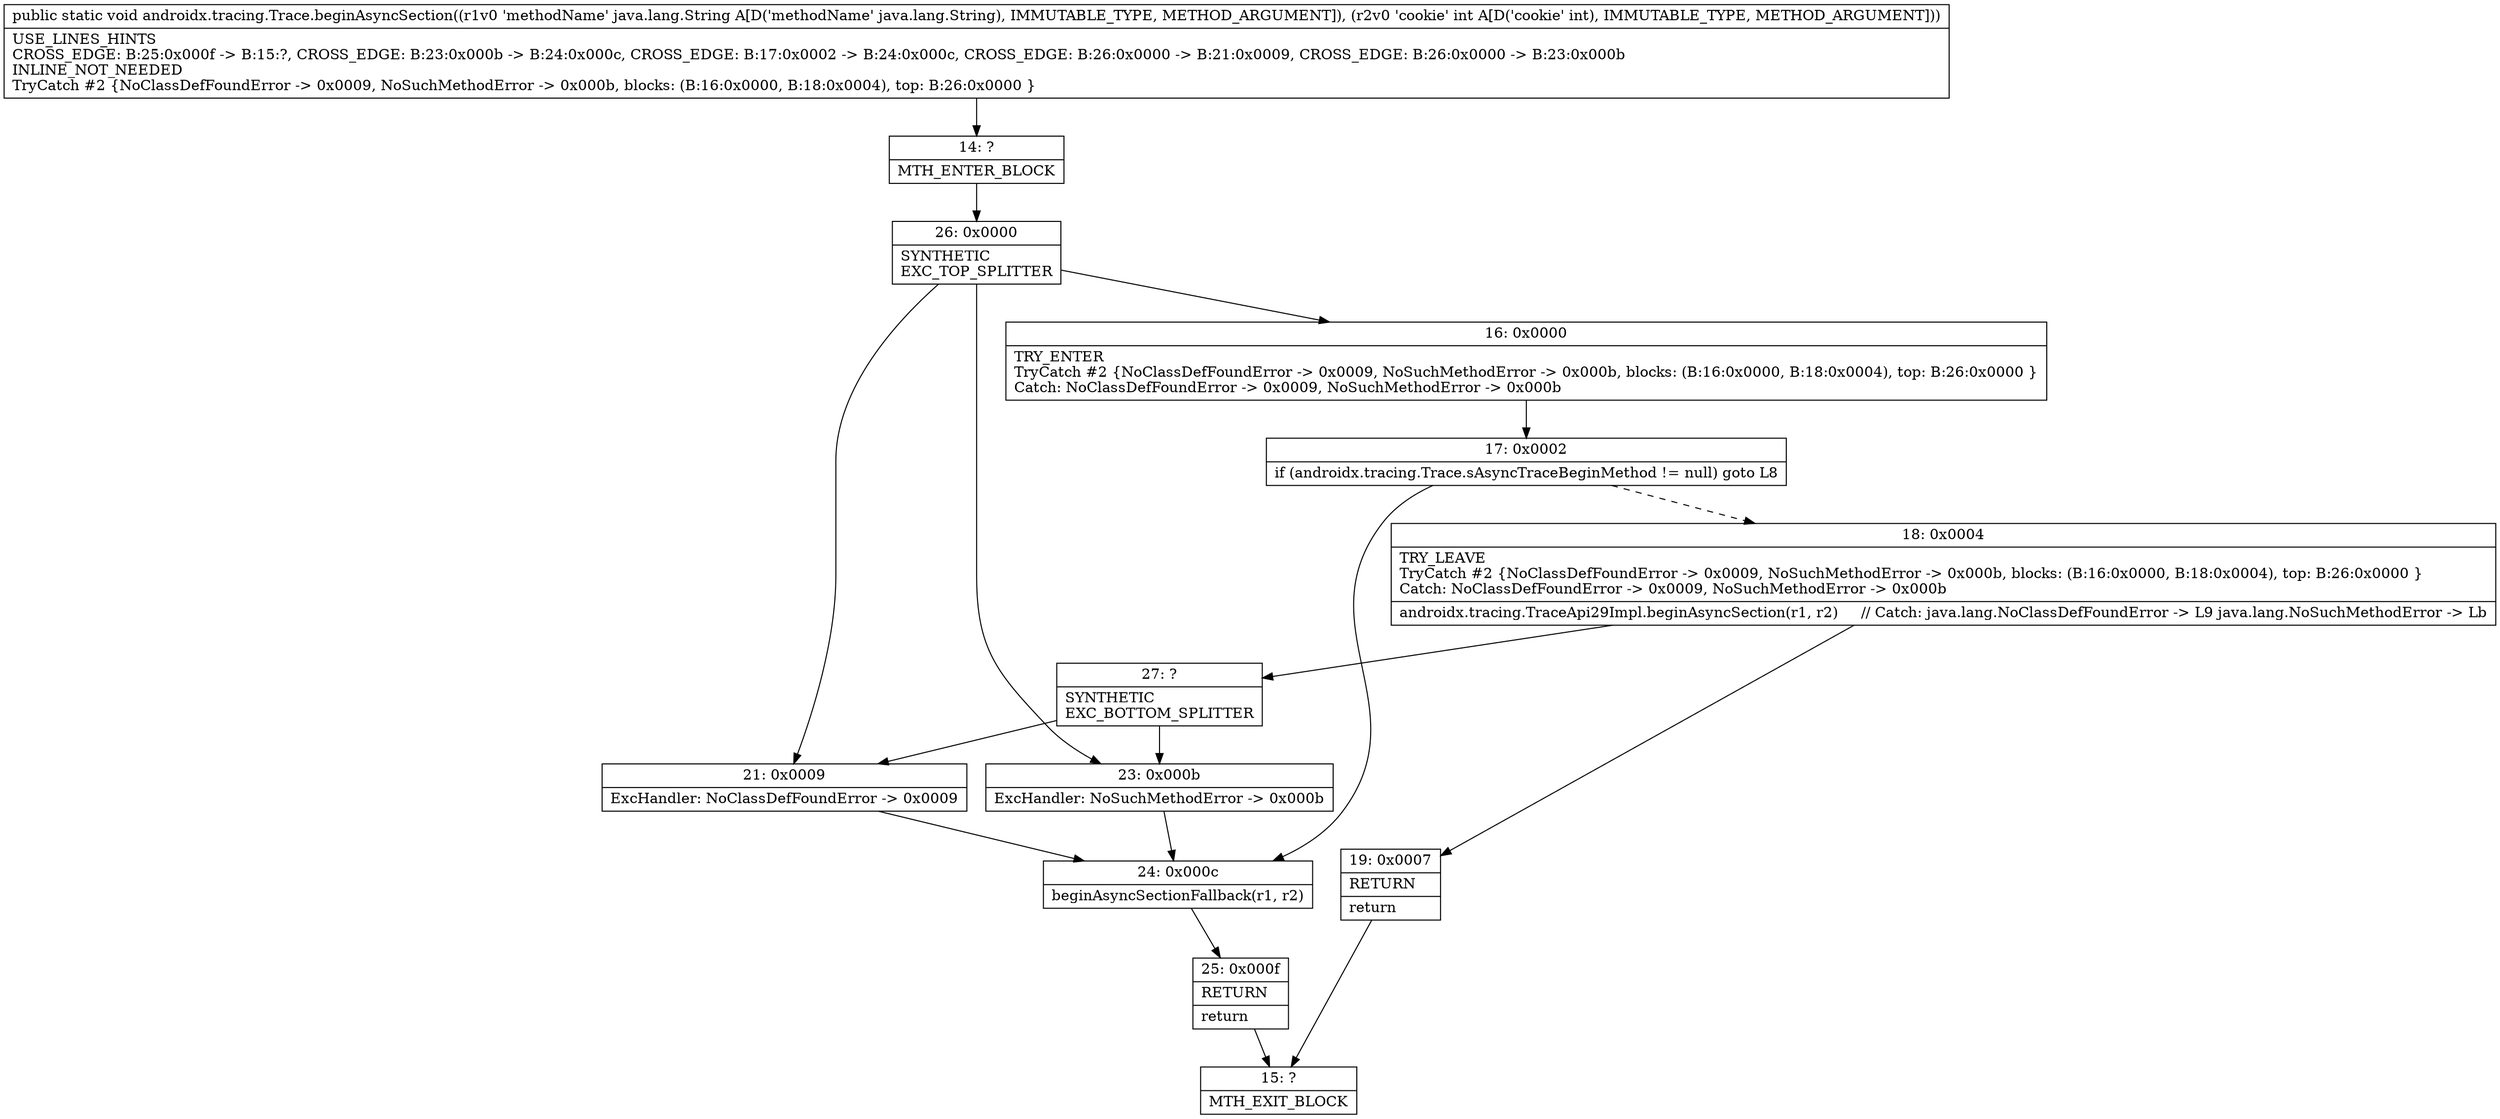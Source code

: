 digraph "CFG forandroidx.tracing.Trace.beginAsyncSection(Ljava\/lang\/String;I)V" {
Node_14 [shape=record,label="{14\:\ ?|MTH_ENTER_BLOCK\l}"];
Node_26 [shape=record,label="{26\:\ 0x0000|SYNTHETIC\lEXC_TOP_SPLITTER\l}"];
Node_16 [shape=record,label="{16\:\ 0x0000|TRY_ENTER\lTryCatch #2 \{NoClassDefFoundError \-\> 0x0009, NoSuchMethodError \-\> 0x000b, blocks: (B:16:0x0000, B:18:0x0004), top: B:26:0x0000 \}\lCatch: NoClassDefFoundError \-\> 0x0009, NoSuchMethodError \-\> 0x000b\l}"];
Node_17 [shape=record,label="{17\:\ 0x0002|if (androidx.tracing.Trace.sAsyncTraceBeginMethod != null) goto L8\l}"];
Node_18 [shape=record,label="{18\:\ 0x0004|TRY_LEAVE\lTryCatch #2 \{NoClassDefFoundError \-\> 0x0009, NoSuchMethodError \-\> 0x000b, blocks: (B:16:0x0000, B:18:0x0004), top: B:26:0x0000 \}\lCatch: NoClassDefFoundError \-\> 0x0009, NoSuchMethodError \-\> 0x000b\l|androidx.tracing.TraceApi29Impl.beginAsyncSection(r1, r2)     \/\/ Catch: java.lang.NoClassDefFoundError \-\> L9 java.lang.NoSuchMethodError \-\> Lb\l}"];
Node_19 [shape=record,label="{19\:\ 0x0007|RETURN\l|return\l}"];
Node_15 [shape=record,label="{15\:\ ?|MTH_EXIT_BLOCK\l}"];
Node_27 [shape=record,label="{27\:\ ?|SYNTHETIC\lEXC_BOTTOM_SPLITTER\l}"];
Node_24 [shape=record,label="{24\:\ 0x000c|beginAsyncSectionFallback(r1, r2)\l}"];
Node_25 [shape=record,label="{25\:\ 0x000f|RETURN\l|return\l}"];
Node_21 [shape=record,label="{21\:\ 0x0009|ExcHandler: NoClassDefFoundError \-\> 0x0009\l}"];
Node_23 [shape=record,label="{23\:\ 0x000b|ExcHandler: NoSuchMethodError \-\> 0x000b\l}"];
MethodNode[shape=record,label="{public static void androidx.tracing.Trace.beginAsyncSection((r1v0 'methodName' java.lang.String A[D('methodName' java.lang.String), IMMUTABLE_TYPE, METHOD_ARGUMENT]), (r2v0 'cookie' int A[D('cookie' int), IMMUTABLE_TYPE, METHOD_ARGUMENT]))  | USE_LINES_HINTS\lCROSS_EDGE: B:25:0x000f \-\> B:15:?, CROSS_EDGE: B:23:0x000b \-\> B:24:0x000c, CROSS_EDGE: B:17:0x0002 \-\> B:24:0x000c, CROSS_EDGE: B:26:0x0000 \-\> B:21:0x0009, CROSS_EDGE: B:26:0x0000 \-\> B:23:0x000b\lINLINE_NOT_NEEDED\lTryCatch #2 \{NoClassDefFoundError \-\> 0x0009, NoSuchMethodError \-\> 0x000b, blocks: (B:16:0x0000, B:18:0x0004), top: B:26:0x0000 \}\l}"];
MethodNode -> Node_14;Node_14 -> Node_26;
Node_26 -> Node_16;
Node_26 -> Node_21;
Node_26 -> Node_23;
Node_16 -> Node_17;
Node_17 -> Node_18[style=dashed];
Node_17 -> Node_24;
Node_18 -> Node_19;
Node_18 -> Node_27;
Node_19 -> Node_15;
Node_27 -> Node_21;
Node_27 -> Node_23;
Node_24 -> Node_25;
Node_25 -> Node_15;
Node_21 -> Node_24;
Node_23 -> Node_24;
}

